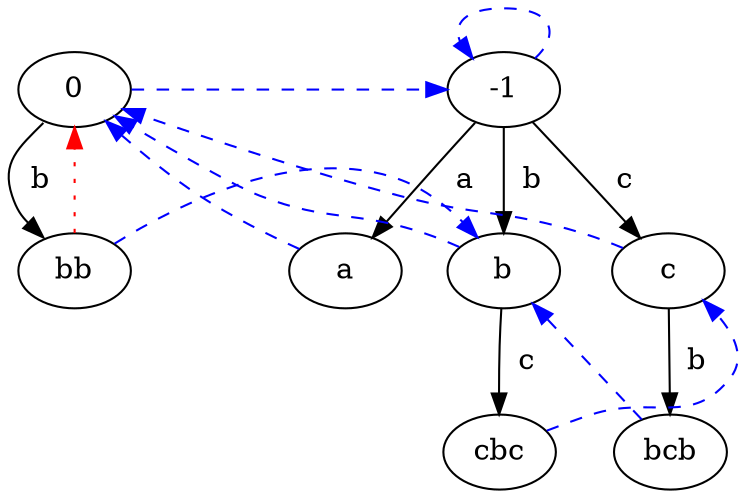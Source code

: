 digraph G {
    size="6,6" ;
    splines=true ; 
    0:sw -> bb:nw [label="  b  "] ;

    -1 -> a [label="  a  "] ;
    -1 -> b [label="  b  "] ;
    -1 -> c [label="  c   "] ;

    b -> cbc [label="  c  "] ;
    c -> bcb [label="  b  "] ;
    // cbc -> bcbcb [label="  b  "] ; 
    // bcbcb -> bbcbcbb [label="  b  "] ;
    // bbcbcbb-> abbcbcbba [label="  a  "] ;

    0 -> -1 [style="dashed", color="blue", constraint=false] ;
    -1:ne -> -1:nw [style="dashed", color="blue", constraint=false] ;
    a -> 0 [style="dashed", color="blue", constraint=false] ;
    b -> 0 [style="dashed", color="blue", constraint=false] ; 
    c -> 0 [style="dashed", color="blue", constraint=false] ;
    bb -> b [style="dashed", color="blue", constraint=false] ;
    bcb -> b [style="dashed", color="blue", constraint=false] ;
    cbc -> c [style="dashed", color="blue", constraint=false] ; 
    // bcbcb -> bcb [style="dashed", color="blue", constraint=false] ;
    // bbcbcbb -> bb [style="dashed", color="blue", constraint=false] ;
    // abbcbcbba -> a [style="dashed", color="blue", constraint=false] ;

    bb -> 0 [style="dotted", color="red", dir=forward] ;
    // bcbcb:nw -> b [style="dotted", color="red"] ;

    
    -1 [ pos = "2,6!"] ;
    0 [ pos = "0,6!"] ;
    a [ pos = "1,5!"] ;
    b [ pos = "2,5!"] ;
    c [ pos = "3,5!"] ;
    bb [ pos = "0,4!"] ;
    cbc [ pos = "2,3!"] ;
    bcb [ pos = "3,3!"] ;
    // bcbcb [ pos = "2,2!"] ;
    // bbcbcbb [ pos = "2,1!"] ;
    // abbcbcbba [ pos = "2,0!"] ;

    sep=0.3 ; 
    nodesep=0.3 ;
}
